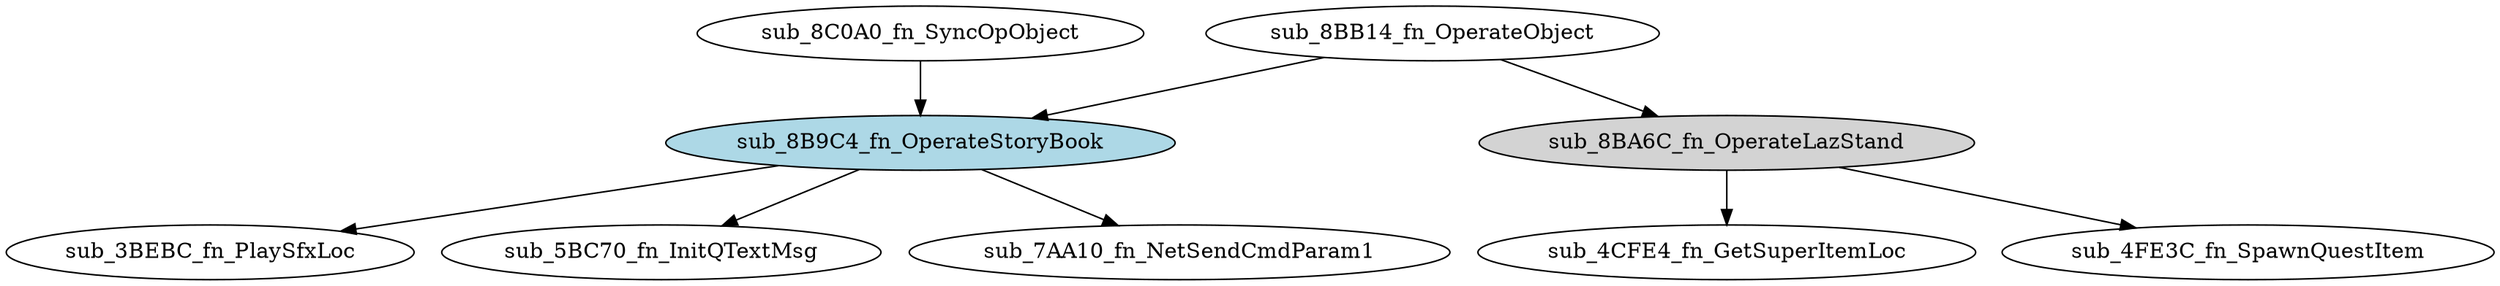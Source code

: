 digraph {
	"sub_8C0A0_fn_SyncOpObject" []
	"sub_8BB14_fn_OperateObject" []
	"sub_8B9C4_fn_OperateStoryBook" [fillcolor=lightblue style=filled]
	"sub_8BA6C_fn_OperateLazStand" [fillcolor=lightgrey style=filled]
	"sub_3BEBC_fn_PlaySfxLoc" []
	"sub_5BC70_fn_InitQTextMsg" []
	"sub_7AA10_fn_NetSendCmdParam1" []
	"sub_4CFE4_fn_GetSuperItemLoc" []
	"sub_4FE3C_fn_SpawnQuestItem" []
	"sub_8C0A0_fn_SyncOpObject" -> "sub_8B9C4_fn_OperateStoryBook"
	"sub_8BB14_fn_OperateObject" -> "sub_8B9C4_fn_OperateStoryBook"
	"sub_8BB14_fn_OperateObject" -> "sub_8BA6C_fn_OperateLazStand"
	"sub_8B9C4_fn_OperateStoryBook" -> "sub_3BEBC_fn_PlaySfxLoc"
	"sub_8B9C4_fn_OperateStoryBook" -> "sub_5BC70_fn_InitQTextMsg"
	"sub_8B9C4_fn_OperateStoryBook" -> "sub_7AA10_fn_NetSendCmdParam1"
	"sub_8BA6C_fn_OperateLazStand" -> "sub_4CFE4_fn_GetSuperItemLoc"
	"sub_8BA6C_fn_OperateLazStand" -> "sub_4FE3C_fn_SpawnQuestItem"
}
